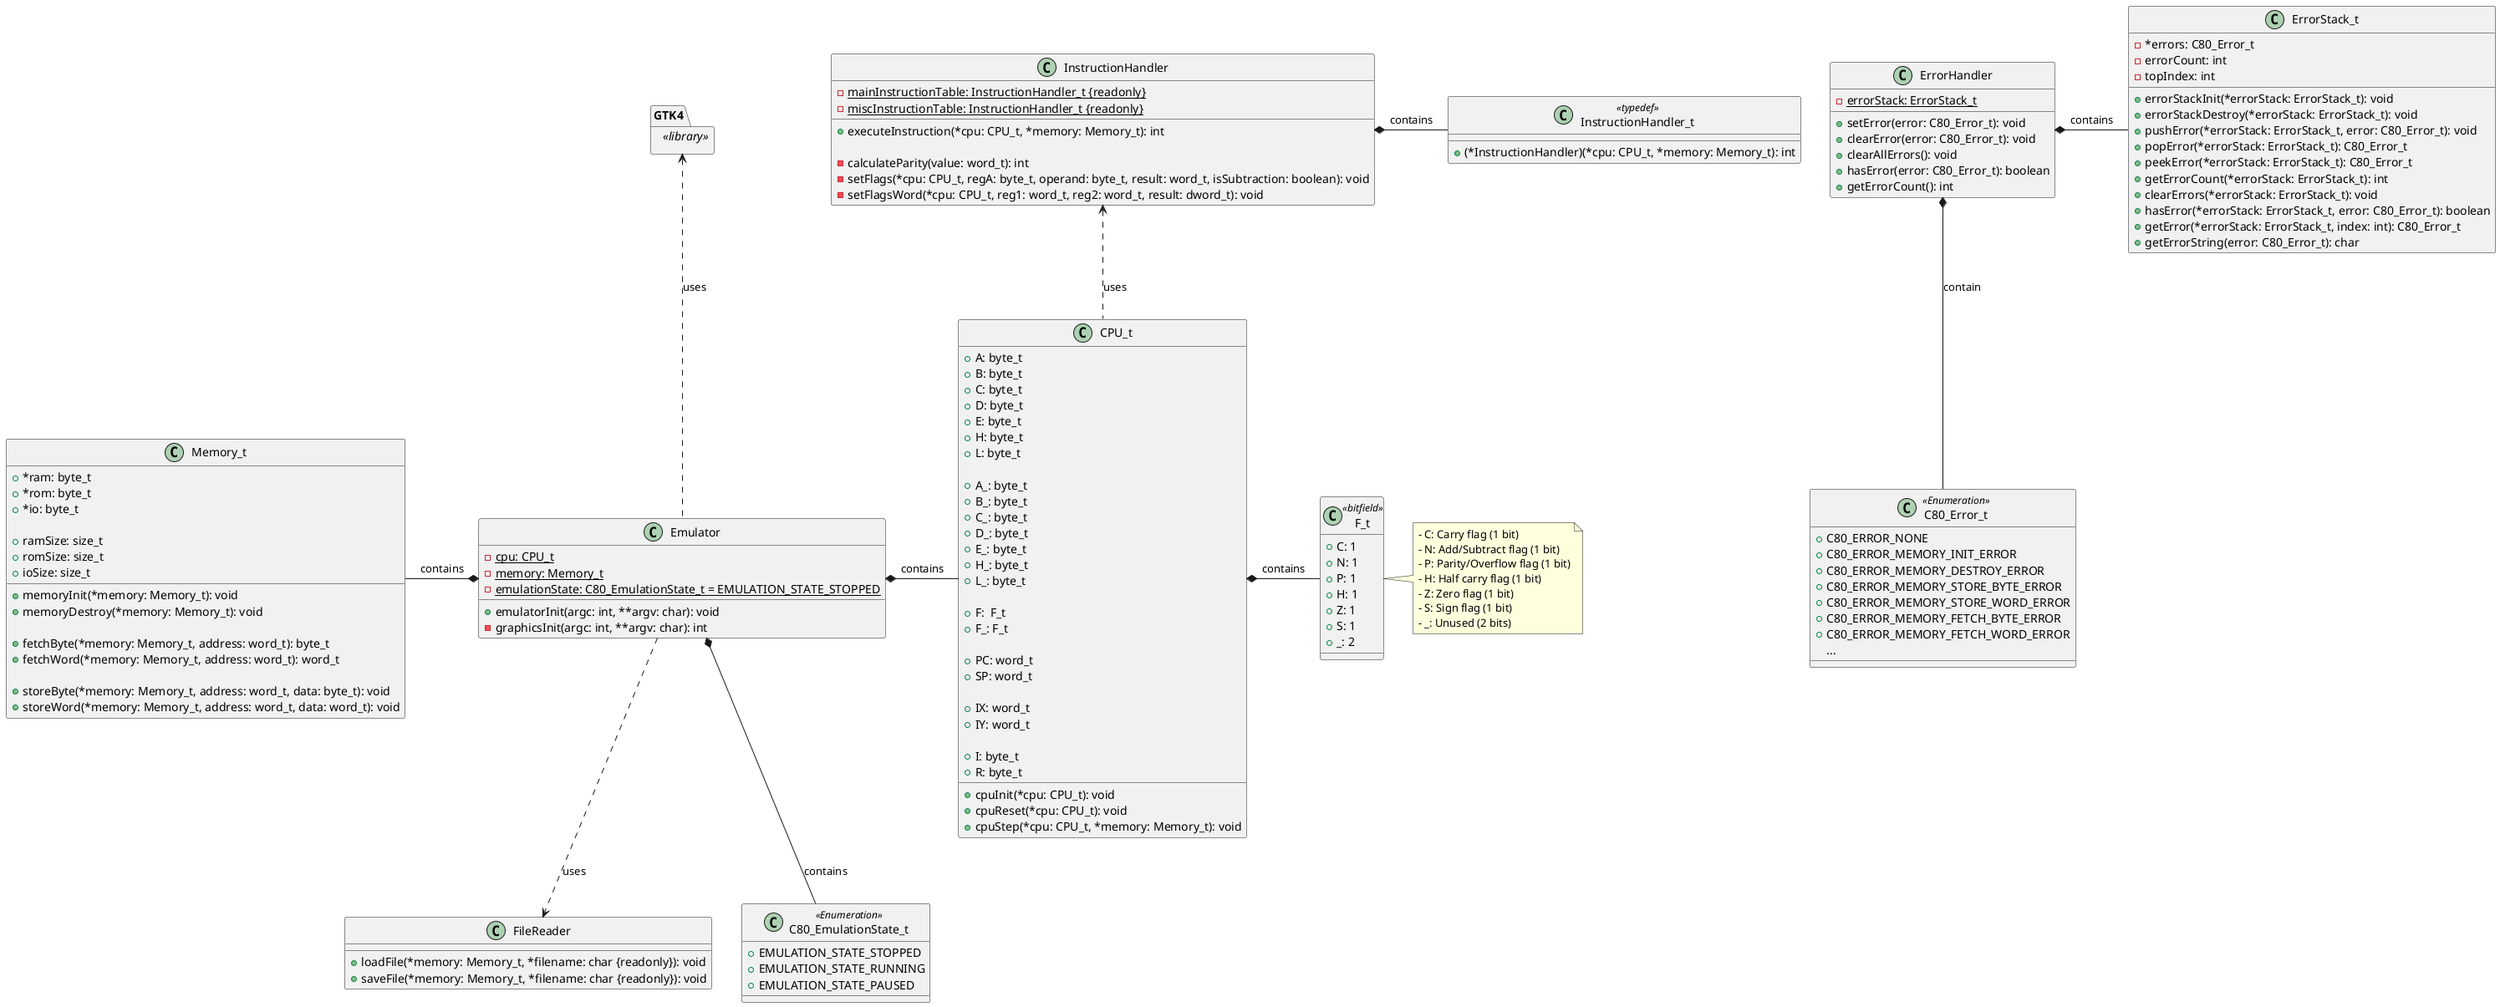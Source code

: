 @startuml


' Define the types ----------------------------------------------------------- '
class CPU_t
class Memory_t
class F_t
class Emulator
class FileReader
class ErrorHandler
class C80_Error_t
class ErrorStack_t
class InstructionHandler
class InstructionHandler_t
class C80_EmulationState_t
' ---------------------------------------------------------------------------- '

' Define classes ------------------------------------------------------------- '
package GTK4 <<library>>
{
}
class C80_EmulationState_t <<Enumeration>> {
    +EMULATION_STATE_STOPPED
    +EMULATION_STATE_RUNNING
    +EMULATION_STATE_PAUSED
}
class F_t <<bitfield>>
{
    + C: 1
    + N: 1
    + P: 1
    + H: 1
    + Z: 1
    + S: 1
    + _: 2
}
class CPU_t
{
    +A: byte_t 
    +B: byte_t
    +C: byte_t
    +D: byte_t
    +E: byte_t
    +H: byte_t
    +L: byte_t

    +A_: byte_t 
    +B_: byte_t
    +C_: byte_t
    +D_: byte_t
    +E_: byte_t
    +H_: byte_t
    +L_: byte_t

    +F:  F_t
    +F_: F_t

    +PC: word_t
    +SP: word_t

    +IX: word_t
    +IY: word_t

    +I: byte_t
    +R: byte_t

    +cpuInit(*cpu: CPU_t): void
    +cpuReset(*cpu: CPU_t): void
    +cpuStep(*cpu: CPU_t, *memory: Memory_t): void
}
class Memory_t
{
    +*ram: byte_t
    +*rom: byte_t
    +*io: byte_t

    +ramSize: size_t
    +romSize: size_t
    +ioSize: size_t

    +memoryInit(*memory: Memory_t): void
    +memoryDestroy(*memory: Memory_t): void
    
    +fetchByte(*memory: Memory_t, address: word_t): byte_t
    +fetchWord(*memory: Memory_t, address: word_t): word_t

    +storeByte(*memory: Memory_t, address: word_t, data: byte_t): void
    +storeWord(*memory: Memory_t, address: word_t, data: word_t): void
}
class Emulator
{
    {static}-cpu: CPU_t
    {static}-memory: Memory_t
    {static}-emulationState: C80_EmulationState_t = EMULATION_STATE_STOPPED

    +emulatorInit(argc: int, **argv: char): void
    -graphicsInit(argc: int, **argv: char): int
}
class FileReader
{
    +loadFile(*memory: Memory_t, *filename: char {readonly}): void
    +saveFile(*memory: Memory_t, *filename: char {readonly}): void
}
class ErrorHandler
{
    {static}-errorStack: ErrorStack_t

    +setError(error: C80_Error_t): void
    +clearError(error: C80_Error_t): void
    +clearAllErrors(): void
    +hasError(error: C80_Error_t): boolean
    +getErrorCount(): int
}
class ErrorStack_t
{
    -*errors: C80_Error_t
    -errorCount: int
    -topIndex: int

    +errorStackInit(*errorStack: ErrorStack_t): void
    +errorStackDestroy(*errorStack: ErrorStack_t): void
    +pushError(*errorStack: ErrorStack_t, error: C80_Error_t): void
    +popError(*errorStack: ErrorStack_t): C80_Error_t
    +peekError(*errorStack: ErrorStack_t): C80_Error_t
    +getErrorCount(*errorStack: ErrorStack_t): int
    +clearErrors(*errorStack: ErrorStack_t): void
    +hasError(*errorStack: ErrorStack_t, error: C80_Error_t): boolean
    +getError(*errorStack: ErrorStack_t, index: int): C80_Error_t
    +getErrorString(error: C80_Error_t): char
}
class C80_Error_t <<Enumeration>>
{
    +C80_ERROR_NONE
    +C80_ERROR_MEMORY_INIT_ERROR
    +C80_ERROR_MEMORY_DESTROY_ERROR
    +C80_ERROR_MEMORY_STORE_BYTE_ERROR
    +C80_ERROR_MEMORY_STORE_WORD_ERROR
    +C80_ERROR_MEMORY_FETCH_BYTE_ERROR
    +C80_ERROR_MEMORY_FETCH_WORD_ERROR
    ...
}
class InstructionHandler
{
    {static}-mainInstructionTable: InstructionHandler_t {readonly}
    {static}-miscInstructionTable: InstructionHandler_t {readonly}

    +executeInstruction(*cpu: CPU_t, *memory: Memory_t): int

    -calculateParity(value: word_t): int
    -setFlags(*cpu: CPU_t, regA: byte_t, operand: byte_t, result: word_t, isSubtraction: boolean): void
    -setFlagsWord(*cpu: CPU_t, reg1: word_t, reg2: word_t, result: dword_t): void
}
class InstructionHandler_t <<typedef>>
{
    +(*InstructionHandler)(*cpu: CPU_t, *memory: Memory_t): int
}
' ---------------------------------------------------------------------------- '

' Define class relationships ------------------------------------------------ '
Emulator .up.> GTK4 : uses
CPU_t *-right- F_t : contains 
Emulator *-right- CPU_t : contains
Emulator *-left- Memory_t : contains
Emulator .down.> FileReader : uses
Emulator *-- C80_EmulationState_t : contains
CPU_t .up.> InstructionHandler : uses
InstructionHandler *-right- InstructionHandler_t : contains
ErrorHandler *-right- ErrorStack_t : contains
ErrorHandler *-down- C80_Error_t : contain
' ---------------------------------------------------------------------------- '

' Define notes -------------------------------------------------------------- '
note right of F_t
    - C: Carry flag (1 bit)
    - N: Add/Subtract flag (1 bit)
    - P: Parity/Overflow flag (1 bit)
    - H: Half carry flag (1 bit)
    - Z: Zero flag (1 bit)
    - S: Sign flag (1 bit)
    - _: Unused (2 bits)
end note
' ---------------------------------------------------------------------------- '

@enduml